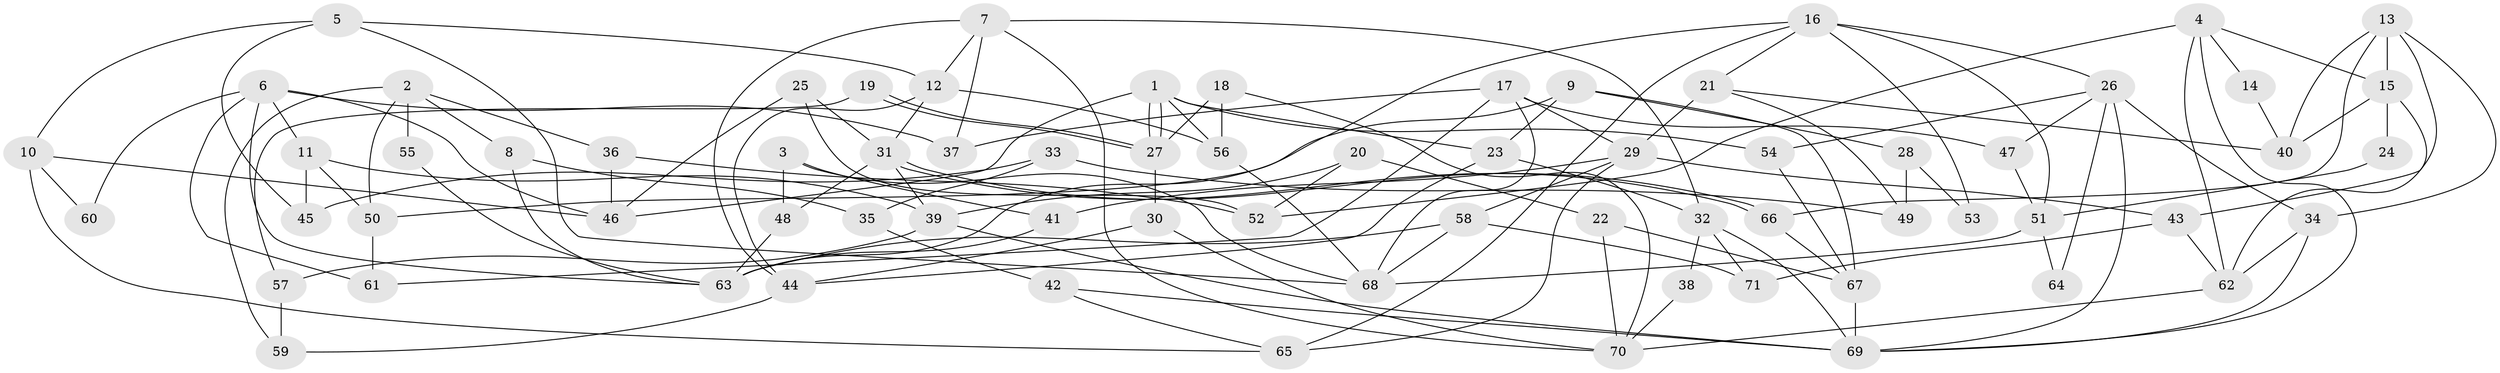 // Generated by graph-tools (version 1.1) at 2025/14/03/09/25 04:14:48]
// undirected, 71 vertices, 142 edges
graph export_dot {
graph [start="1"]
  node [color=gray90,style=filled];
  1;
  2;
  3;
  4;
  5;
  6;
  7;
  8;
  9;
  10;
  11;
  12;
  13;
  14;
  15;
  16;
  17;
  18;
  19;
  20;
  21;
  22;
  23;
  24;
  25;
  26;
  27;
  28;
  29;
  30;
  31;
  32;
  33;
  34;
  35;
  36;
  37;
  38;
  39;
  40;
  41;
  42;
  43;
  44;
  45;
  46;
  47;
  48;
  49;
  50;
  51;
  52;
  53;
  54;
  55;
  56;
  57;
  58;
  59;
  60;
  61;
  62;
  63;
  64;
  65;
  66;
  67;
  68;
  69;
  70;
  71;
  1 -- 23;
  1 -- 27;
  1 -- 27;
  1 -- 46;
  1 -- 54;
  1 -- 56;
  2 -- 50;
  2 -- 36;
  2 -- 8;
  2 -- 55;
  2 -- 59;
  3 -- 48;
  3 -- 41;
  3 -- 68;
  4 -- 62;
  4 -- 15;
  4 -- 14;
  4 -- 52;
  4 -- 69;
  5 -- 68;
  5 -- 12;
  5 -- 10;
  5 -- 45;
  6 -- 11;
  6 -- 63;
  6 -- 37;
  6 -- 46;
  6 -- 60;
  6 -- 61;
  7 -- 12;
  7 -- 37;
  7 -- 32;
  7 -- 44;
  7 -- 70;
  8 -- 63;
  8 -- 35;
  9 -- 67;
  9 -- 23;
  9 -- 28;
  9 -- 50;
  10 -- 46;
  10 -- 60;
  10 -- 65;
  11 -- 39;
  11 -- 50;
  11 -- 45;
  12 -- 44;
  12 -- 31;
  12 -- 56;
  13 -- 43;
  13 -- 66;
  13 -- 15;
  13 -- 34;
  13 -- 40;
  14 -- 40;
  15 -- 62;
  15 -- 24;
  15 -- 40;
  16 -- 26;
  16 -- 65;
  16 -- 21;
  16 -- 51;
  16 -- 53;
  16 -- 63;
  17 -- 29;
  17 -- 68;
  17 -- 37;
  17 -- 47;
  17 -- 61;
  18 -- 56;
  18 -- 27;
  18 -- 70;
  19 -- 27;
  19 -- 27;
  19 -- 57;
  20 -- 52;
  20 -- 22;
  20 -- 39;
  21 -- 40;
  21 -- 29;
  21 -- 49;
  22 -- 67;
  22 -- 70;
  23 -- 44;
  23 -- 32;
  24 -- 51;
  25 -- 46;
  25 -- 31;
  25 -- 52;
  26 -- 47;
  26 -- 34;
  26 -- 54;
  26 -- 64;
  26 -- 69;
  27 -- 30;
  28 -- 49;
  28 -- 53;
  29 -- 58;
  29 -- 41;
  29 -- 43;
  29 -- 65;
  30 -- 70;
  30 -- 44;
  31 -- 66;
  31 -- 66;
  31 -- 39;
  31 -- 48;
  32 -- 69;
  32 -- 38;
  32 -- 71;
  33 -- 45;
  33 -- 35;
  33 -- 49;
  34 -- 69;
  34 -- 62;
  35 -- 42;
  36 -- 52;
  36 -- 46;
  38 -- 70;
  39 -- 69;
  39 -- 57;
  41 -- 63;
  42 -- 69;
  42 -- 65;
  43 -- 62;
  43 -- 71;
  44 -- 59;
  47 -- 51;
  48 -- 63;
  50 -- 61;
  51 -- 68;
  51 -- 64;
  54 -- 67;
  55 -- 63;
  56 -- 68;
  57 -- 59;
  58 -- 71;
  58 -- 68;
  58 -- 63;
  62 -- 70;
  66 -- 67;
  67 -- 69;
}
